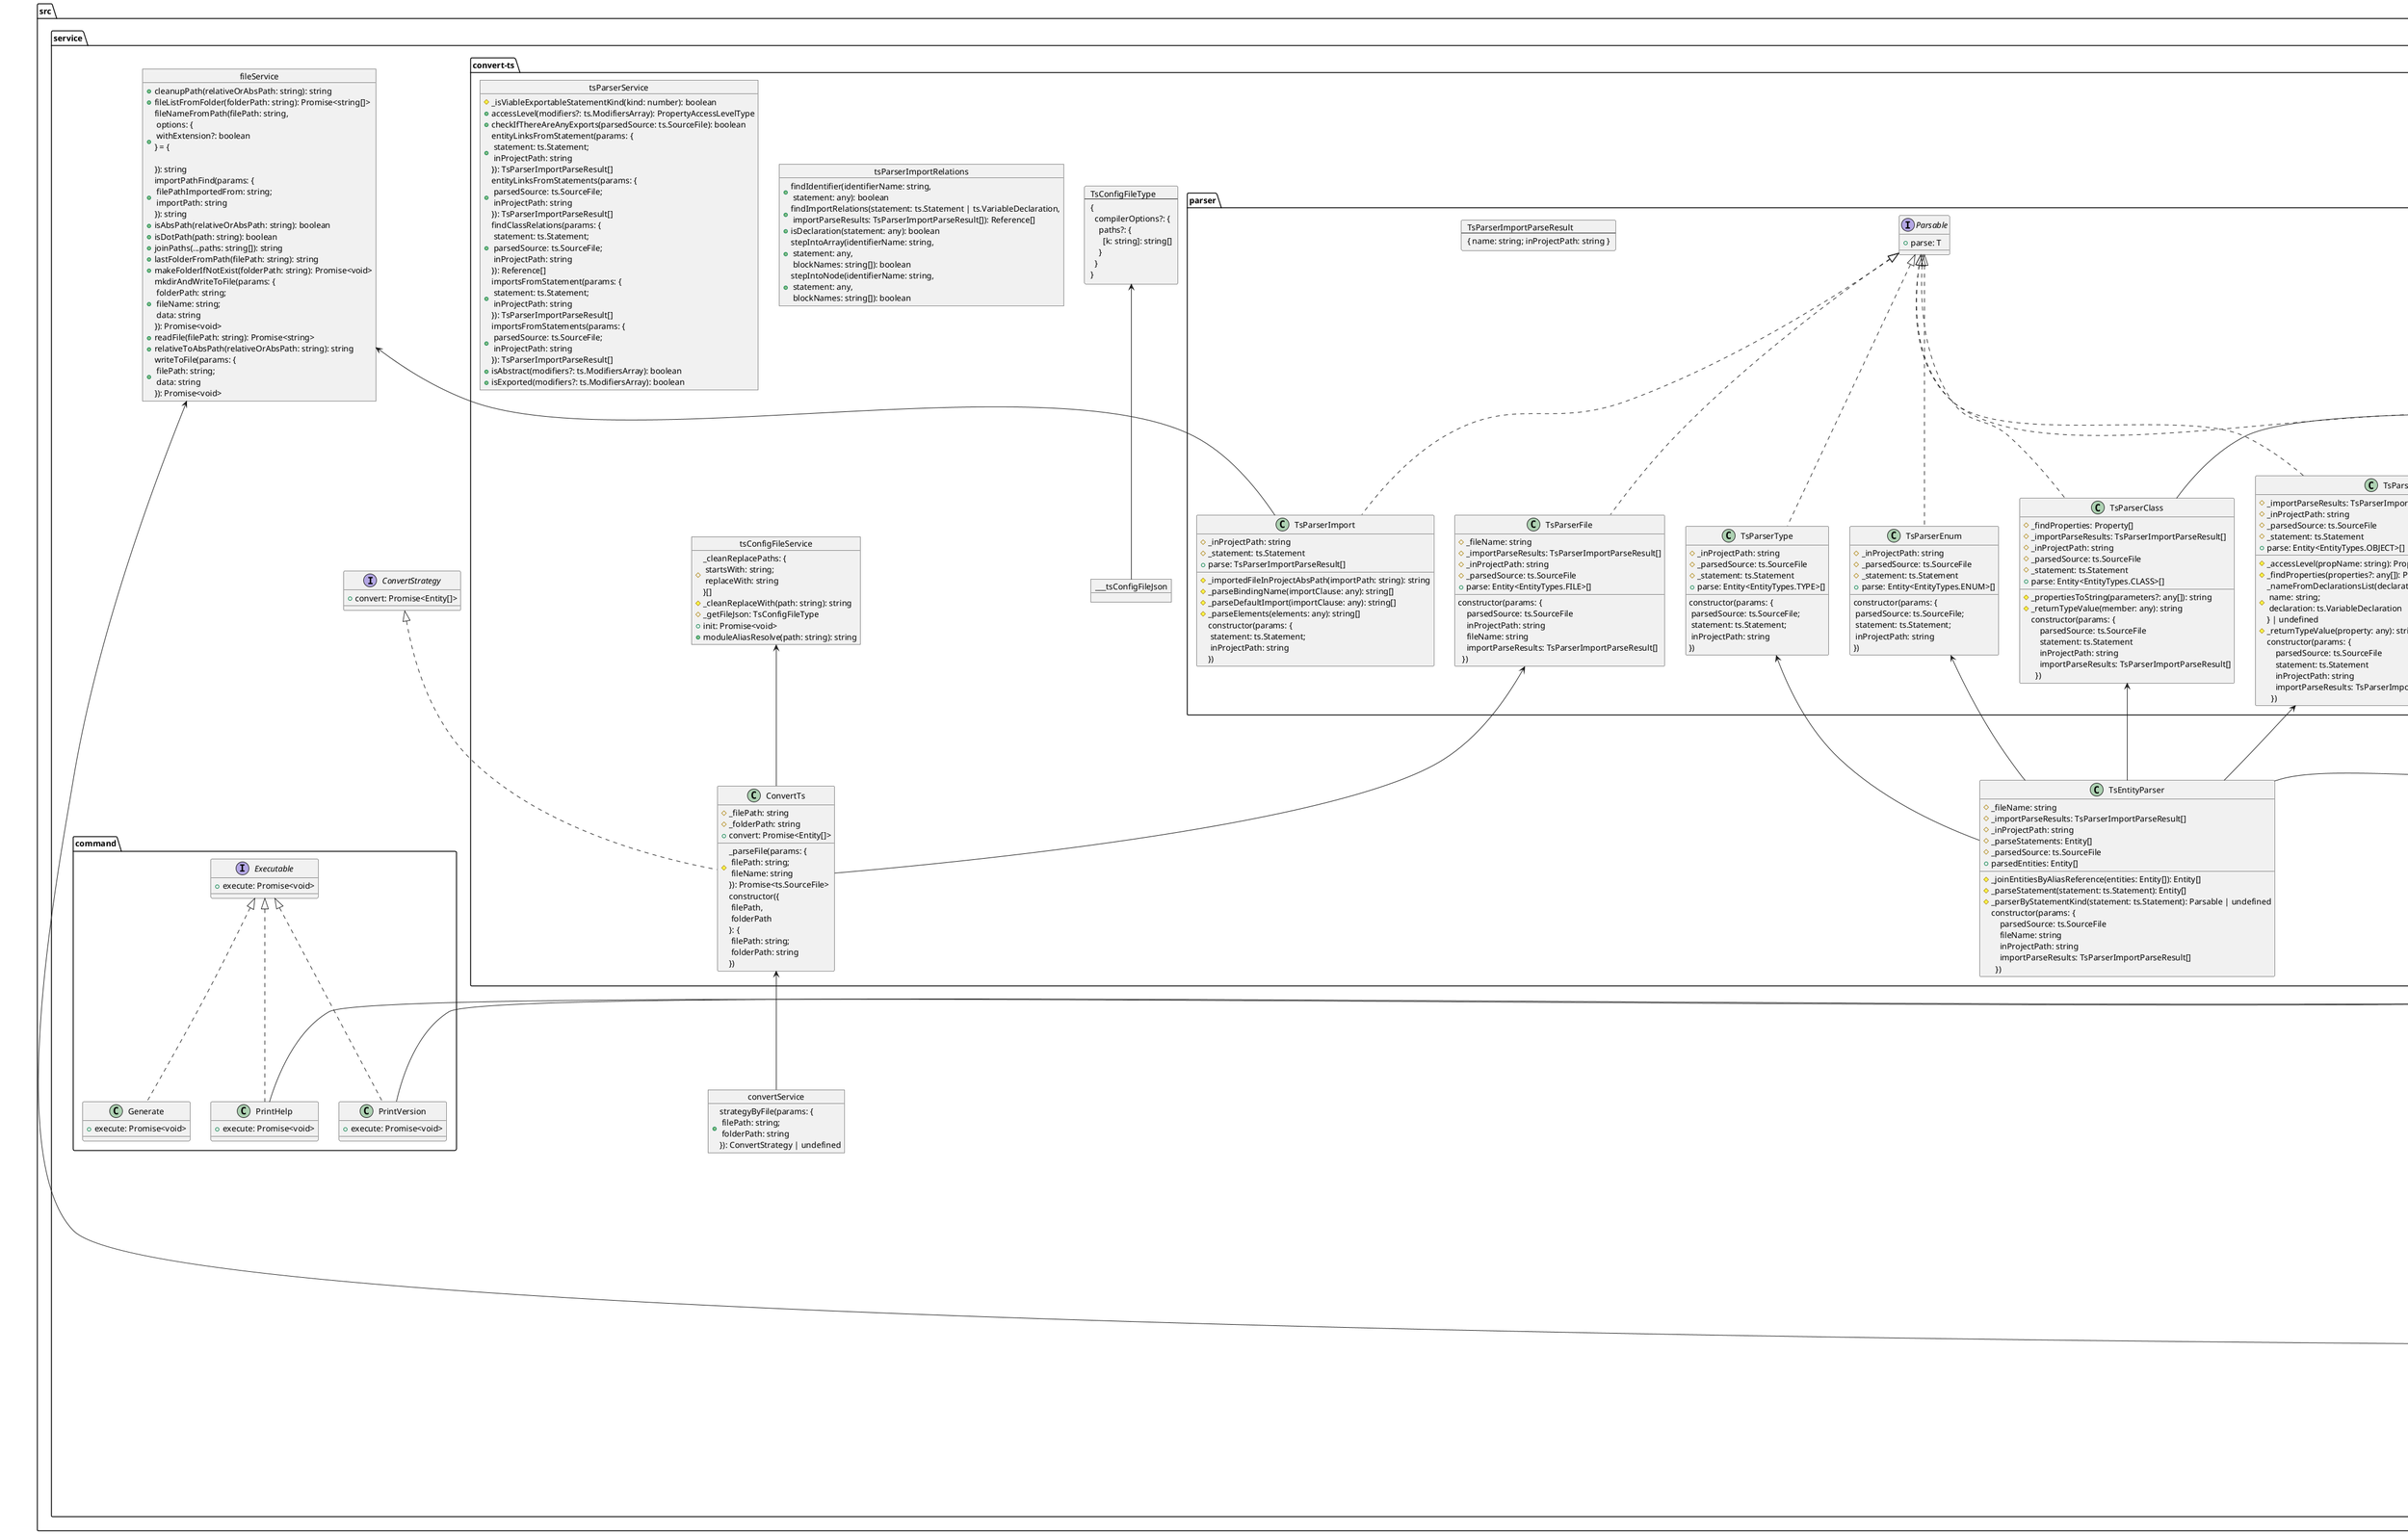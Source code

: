 @startuml
    folder "src" as src_b874d07 {
      folder "dal" as dal_fba75381 {
        card exec_result_4f6edd5d [
          ExecResult
          ---
          {
            stdout: string
            stderr: string
            errorOccurred: boolean
          }
        ]
        object "shellDal" as shell_dal_4f6edd5d {
          + cd(dir: string): void
          + exec(cmd: string): Promise<ExecResult>
          + print(message: string): void
          + pwd: string
        }
      }
      folder "service" as service_c83a6ab5 {
        card args_service_params_d268d804 [
          ArgsServiceParams
          ---
          {
            args: string[]
            options: Options
          }
        ]
        card cli_commands_d268d804 [
          CliCommands
          ---
          minimist.ParsedArgs & {
            help: boolean
            h: boolean
            version: boolean
            v: boolean
          }
        ]
        card cmd_generate_params_d268d804 [
          CmdGenerateParams
          ---
          minimist.ParsedArgs & {
            src: string
            dest: string
            appName: string
            tsConfig: string
          }
        ]
        object "argsService" as args_service_d268d804 {
          + argToObject({\n args,\n options \n}: ArgsServiceParams): T
          + cliCommandOptions: Options
          + cmdGenerateParams: Options
          + selectedCommandCount({\n args,\n options \n}: ArgsServiceParams): number
        }
        object "cliService" as cli_service_317b6b45 {
          + printHelp: void
          + printVersion: void
        }
        interface "ConvertStrategy" as convert_strategy_f40b6b4 {
          + convert: Promise<Entity[]>
        }
        object "convertService" as convert_service_f40b6b4 {
          + strategyByFile(params: {\n filePath: string;\n folderPath: string \n}): ConvertStrategy | undefined
        }
        object "fileService" as file_service_3f424ea5 {
          + cleanupPath(relativeOrAbsPath: string): string
          + fileListFromFolder(folderPath: string): Promise<string[]>
          + fileNameFromPath(filePath: string,\n options: {\n withExtension?: boolean \n} = {\n\n}): string
          + importPathFind(params: {\n filePathImportedFrom: string;\n importPath: string \n}): string
          + isAbsPath(relativeOrAbsPath: string): boolean
          + isDotPath(path: string): boolean
          + joinPaths(...paths: string[]): string
          + lastFolderFromPath(filePath: string): string
          + makeFolderIfNotExist(folderPath: string): Promise<void>
          + mkdirAndWriteToFile(params: {\n folderPath: string;\n fileName: string;\n data: string \n}): Promise<void>
          + readFile(filePath: string): Promise<string>
          + relativeToAbsPath(relativeOrAbsPath: string): string
          + writeToFile(params: {\n filePath: string;\n data: string \n}): Promise<void>
        }
        object "helpService" as help_service_20a1eb92 {
          + text: string
        }
        interface "PrintStrategy" as print_strategy_22861314 {
          + print(params: { entities: Entity[] }): Promise<void>
        }
        card print_std_message_db3f045d [
          PrintStdMessage
          ---
          {
            [key: string]: ExecResult
          }
        ]
        object "shellService" as shell_service_db3f045d {
          # _joinResults(results: PrintStdMessage[]): PrintStdMessage
          + cd: shellDal
          + exec: shellDal
          + print: shellDal
          + printError(message: string): void
          + printStdMessage(...messageArgs: PrintStdMessage[]): void
          + printSuccess(message: string): void
        }
        folder "command" as command_7ebc6e5d {
          interface "Executable" as executable_a85166eb {
            + execute: Promise<void>
          }
          class "Generate" as generate_eb5ef3b0 {
            + execute: Promise<void>
          }
          class "PrintHelp" as print_help_2c3c3bf6 {
            + execute: Promise<void>
          }
          class "PrintVersion" as print_version_dc92b85d {
            + execute: Promise<void>
          }
        }
        folder "convert-ts" as convert_ts_ecf50f67 {
          class "ConvertTs" as convert_ts_e1b382dc {
            # _filePath: string
            # _folderPath: string
            # _parseFile(params: {\n filePath: string;\n fileName: string \n}): Promise<ts.SourceFile>
            constructor({\n filePath,\n folderPath \n}: {\n filePath: string;\n folderPath: string \n})
            + convert: Promise<Entity[]>
          }
          card ts_config_file_type_1baff2da [
            TsConfigFileType
            ---
            {
              compilerOptions?: {
                paths?: {
                  [k: string]: string[]
                }
              }
            }
          ]
          object "___tsConfigFileJson" as ts_config_file_json_1baff2da {
          }
          object "tsConfigFileService" as ts_config_file_service_1baff2da {
            # _cleanReplacePaths: {\n startsWith: string;\n replaceWith: string \n}[]
            # _cleanReplaceWith(path: string): string
            # _getFileJson: TsConfigFileType
            + init: Promise<void>
            + moduleAliasResolve(path: string): string
          }
          class "TsEntityParser" as ts_entity_parser_818f015a {
            # _fileName: string
            # _importParseResults: TsParserImportParseResult[]
            # _inProjectPath: string
            # _joinEntitiesByAliasReference(entities: Entity[]): Entity[]
            # _parseStatement(statement: ts.Statement): Entity[]
            # _parseStatements: Entity[]
            # _parsedSource: ts.SourceFile
            # _parserByStatementKind(statement: ts.Statement): Parsable | undefined
            constructor(params: {\n    parsedSource: ts.SourceFile\n    fileName: string\n    inProjectPath: string\n    importParseResults: TsParserImportParseResult[]\n  })
            + parsedEntities: Entity[]
          }
          object "tsParserImportRelations" as ts_parser_import_relations_b8587b04 {
            + findIdentifier(identifierName: string,\n statement: any): boolean
            + findImportRelations(statement: ts.Statement | ts.VariableDeclaration,\n importParseResults: TsParserImportParseResult[]): Reference[]
            + isDeclaration(statement: any): boolean
            + stepIntoArray(identifierName: string,\n statement: any,\n blockNames: string[]): boolean
            + stepIntoNode(identifierName: string,\n statement: any,\n blockNames: string[]): boolean
          }
          object "tsParserService" as ts_parser_service_a99fa6bc {
            # _isViableExportableStatementKind(kind: number): boolean
            + accessLevel(modifiers?: ts.ModifiersArray): PropertyAccessLevelType
            + checkIfThereAreAnyExports(parsedSource: ts.SourceFile): boolean
            + entityLinksFromStatement(params: {\n statement: ts.Statement;\n inProjectPath: string \n}): TsParserImportParseResult[]
            + entityLinksFromStatements(params: {\n parsedSource: ts.SourceFile;\n inProjectPath: string \n}): TsParserImportParseResult[]
            + findClassRelations(params: {\n statement: ts.Statement;\n parsedSource: ts.SourceFile;\n inProjectPath: string \n}): Reference[]
            + importsFromStatement(params: {\n statement: ts.Statement;\n inProjectPath: string \n}): TsParserImportParseResult[]
            + importsFromStatements(params: {\n parsedSource: ts.SourceFile;\n inProjectPath: string \n}): TsParserImportParseResult[]
            + isAbstract(modifiers?: ts.ModifiersArray): boolean
            + isExported(modifiers?: ts.ModifiersArray): boolean
          }
          folder "parser" as parser_e32aa64f {
            interface "Parsable" as parsable_5aa78fd3 {
              + parse: T
            }
            class "TsParserClass" as ts_parser_class_9848e147 {
              # _findProperties: Property[]
              # _importParseResults: TsParserImportParseResult[]
              # _inProjectPath: string
              # _parsedSource: ts.SourceFile
              # _propertiesToString(parameters?: any[]): string
              # _returnTypeValue(member: any): string
              # _statement: ts.Statement
              constructor(params: {\n    parsedSource: ts.SourceFile\n    statement: ts.Statement\n    inProjectPath: string\n    importParseResults: TsParserImportParseResult[]\n  })
              + parse: Entity<EntityTypes.CLASS>[]
            }
            class "TsParserEnum" as ts_parser_enum_b5f7453a {
              # _inProjectPath: string
              # _parsedSource: ts.SourceFile
              # _statement: ts.Statement
              constructor(params: {\n parsedSource: ts.SourceFile;\n statement: ts.Statement;\n inProjectPath: string \n})
              + parse: Entity<EntityTypes.ENUM>[]
            }
            class "TsParserFile" as ts_parser_file_7df94b8f {
              # _fileName: string
              # _importParseResults: TsParserImportParseResult[]
              # _inProjectPath: string
              # _parsedSource: ts.SourceFile
              constructor(params: {\n    parsedSource: ts.SourceFile\n    inProjectPath: string\n    fileName: string\n    importParseResults: TsParserImportParseResult[]\n  })
              + parse: Entity<EntityTypes.FILE>[]
            }
            card ts_parser_import_parse_result_cf8881d4 [
              TsParserImportParseResult
              ---
              { name: string; inProjectPath: string }
            ]
            class "TsParserImport" as ts_parser_import_cf8881d4 {
              # _importedFileInProjectAbsPath(importPath: string): string
              # _inProjectPath: string
              # _parseBindingName(importClause: any): string[]
              # _parseDefaultImport(importClause: any): string[]
              # _parseElements(elements: any): string[]
              # _statement: ts.Statement
              constructor(params: {\n statement: ts.Statement;\n inProjectPath: string \n})
              + parse: TsParserImportParseResult[]
            }
            class "TsParserInterface" as ts_parser_interface_fda3c7ec {
              # _findProperties: Property[]
              # _inProjectPath: string
              # _parsedSource: ts.SourceFile
              # _statement: ts.Statement
              constructor(params: {\n parsedSource: ts.SourceFile;\n statement: ts.Statement;\n inProjectPath: string \n})
              + parse: Entity<EntityTypes.INTERFACE>[]
            }
            class "TsParserObject" as ts_parser_object_400d2cfc {
              # _accessLevel(propName: string): PropertyAccessLevelType
              # _findProperties(properties?: any[]): Property[]
              # _importParseResults: TsParserImportParseResult[]
              # _inProjectPath: string
              # _nameFromDeclarationsList(declarationList: ts.VariableDeclarationList): {\n name: string;\n declaration: ts.VariableDeclaration \n} | undefined
              # _parsedSource: ts.SourceFile
              # _returnTypeValue(property: any): string
              # _statement: ts.Statement
              constructor(params: {\n    parsedSource: ts.SourceFile\n    statement: ts.Statement\n    inProjectPath: string\n    importParseResults: TsParserImportParseResult[]\n  })
              + parse: Entity<EntityTypes.OBJECT>[]
            }
            class "TsParserType" as ts_parser_type_948f391 {
              # _inProjectPath: string
              # _parsedSource: ts.SourceFile
              # _statement: ts.Statement
              constructor(params: {\n parsedSource: ts.SourceFile;\n statement: ts.Statement;\n inProjectPath: string \n})
              + parse: Entity<EntityTypes.TYPE>[]
            }
          }
        }
        folder "model" as model_367b0d5 {
          class "EntityClass" as entity_class_c3530bcb {
            + IsAbstract: boolean
            + Properties: Property[]
            # _isAbstract: boolean
            # _properties: Property[]
            constructor(params: {\n isAbstract?: boolean;\n properties?: Property[] \n})
          }
          class "EntityEnum" as entity_enum_aa45dd16 {
            + Properties: string[]
            # _properties: string[]
            constructor(params: { properties: string[] })
          }
          class "EntityInterface" as entity_interface_4f072400 {
            + Properties: Property[]
            + References: Reference[]
            # _properties: Property[]
            # _references: Reference[]
            constructor(params: {\n references?: Reference[];\n properties?: Property[] \n})
          }
          class "EntityObject" as entity_object_72801f10 {
            + AliasReference: string
            + Properties: Property[]
            # _aliasReference: string
            # _properties: Property[]
            constructor(params: {\n properties?: Property[];\n aliasReference?: string \n})
          }
          class "EntityType" as entity_type_d40d85d {
            + ReturnType: string
            # _returnType: string
            constructor(params: { returnType: string })
          }
          card entity_meta_b03468e8 [
            EntityMeta
            ---
            T extends EntityTypes.CLASS     ? EntityClass
              : T extends EntityTypes.ENUM      ? EntityEnum
              : T extends EntityTypes.INTERFACE ? EntityInterface
              : T extends EntityTypes.OBJECT    ? EntityObject
              : T extends EntityTypes.TYPE      ? EntityType
              : T extends EntityTypes.FILE      ? undefined
              : unknown
          ]
          class "Entity" as entity_b03468e8 {
            + Id: string
            + InProjectPath: string
            + IsExported: boolean
            + Meta: EntityMeta<T>
            + Name: string
            + References: Reference[]
            + References(references: Reference[])
            + SortByName(a: Entity,\n b: Entity): number
            + Type: T
            # _inProjectPath: string
            # _isExported: boolean
            # _meta: EntityMeta<T>
            # _name: string
            # _references: Reference[]
            # _type: T
            constructor(params: {\n    type: T\n    name: string\n    inProjectPath: string\n    isExported: boolean\n    references?: Reference[]\n    meta: EntityMeta<T>\n  })
            + removeIgnoredReferences(ignoredPaths: string[]): void
          }
          interface "Locatable" as locatable_573e15ac {
            + Id: string
            + Name: string
            + InProjectPath: string
          }
          class "Property" as property_96110b14 {
            + AccessLevel: PropertyAccessLevelType
            + FunctionParams: string | undefined
            + IsAbstract: boolean
            + Name: string
            + ReturnType: string
            + SortByName(a: Property,\n b: Property): number
            # _accessLevel: PropertyAccessLevelType
            # _functionParams: string | undefined
            # _isAbstract: boolean
            # _name: string
            # _returnType: string
            constructor(params: {\n    name: string\n    returnType: string\n    accessLevel?: PropertyAccessLevelType\n    isAbstract?: boolean\n    functionParams?: string\n  })
          }
          interface "Referencable" as referencable_5553ad7 {
            + References: Reference[]
          }
          card reference_direction_a6f99758 [
            ReferenceDirection
            ---
            'up' | 'down' | 'left' | 'right'
          ]
          class "Reference" as reference_a6f99758 {
            + Direction: ReferenceDirection | undefined
            + Id: string
            + InProjectPath: string
            + Name: string
            + Type: ReferenceType
            # _direction: ReferenceDirection
            # _inProjectPath: string
            # _name: string
            # _type: ReferenceType
            constructor(params: {\n name: string;\n inProjectPath: string;\n type: ReferenceType;\n direction?: ReferenceDirection \n})
          }
        }
        folder "print-puml" as print_puml_3460a902 {
          class "PumlDocument" as puml_document_f0161d62 {
            # _print: string[]
            # _templateEnd: string
            # _templateStart: string
          }
          abstract "PumlEntity" as puml_entity_85c02856 {
            + Children: PumlEntity[]
            # _children: PumlEntity[]
            # _indentRows(templates: string[]): string[]
            # {abstract} _print: string[]
            # _relations: PumlRelation[]
            # {abstract} _templateEnd: string
            # {abstract} _templateStart: string
            + addChildren(printable: PumlEntity): void
            + print: string
            + printRelations: string
          }
          class "PumlGroup" as puml_group_19ed5812 {
            + GroupPath: string
            + Id: string
            + Name: string
            + Type: PumlGroupType
            # _groupPath: string
            # _name: string
            # _print: string[]
            # _printGroups(groups: { [k: string]: PumlGroup }): string
            # _templateEnd: string
            # _templateStart: string
            # _type: PumlGroupType
            constructor(params: {\n name: string;\n type: PumlGroupType;\n groupPath: string \n})
            + groups: { [k: string]: PumlGroup }
          }
          class "PumlPrint" as puml_print_4aa046fc {
            # _destinationPath: string
            # _fileName:  = vision.puml
            # _flattenGroups(group: PumlGroup): PumlGroup | undefined
            # _generateGroups(entities: Entity[]): void
            # _pumlRelationStrings: string[]
            # _rootGroup: PumlGroup
            # _writeToFile(data: string): Promise<void>
            constructor(params: {\n appName?: string;\n destinationPath: string \n})
            + print(params: { entities: Entity[] }): Promise<void>
          }
          class "PumlRelation" as puml_relation_ddbc15eb {
            # _fromEntity: Entity
            # _linkByReferenceType: string
            # _reference: Reference
            constructor(params: {\n reference: Reference;\n fromEntity: Entity \n})
            + print: string
          }
          object "pumlService" as puml_service_f506c030 {
            + printableStrategyFromEntity(entity: Entity): PumlEntity | undefined
          }
          folder "printable-entity" as printable_entity_91ba4e0 {
            class "PumlPrintableClass" as puml_printable_class_4b11e257 {
              # _entity: Entity<EntityTypes.CLASS>
              # _print: string[]
              # _printProperty(property: Property): string
              # _templateEnd: string
              # _templateStart: string
              constructor(params: { entity: Entity<EntityTypes.CLASS> })
            }
            class "PumlPrintableEnum" as puml_printable_enum_1725040a {
              # _entity: Entity<EntityTypes.ENUM>
              # _print: string[]
              # _templateEnd: string
              # _templateStart: string
              constructor(params: { entity: Entity<EntityTypes.ENUM> })
            }
            class "PumlPrintableFile" as puml_printable_file_3f271d9f {
              # _entity: Entity<EntityTypes.FILE>
              # _print: string[]
              # _templateEnd: string
              # _templateStart: string
              constructor(params: { entity: Entity<EntityTypes.FILE> })
            }
            class "PumlPrintableInterface" as puml_printable_interface_2621ae9c {
              # _entity: Entity<EntityTypes.INTERFACE>
              # _print: string[]
              # _printProperty(property: Property): string
              # _templateEnd: string
              # _templateStart: string
              constructor(params: { entity: Entity<EntityTypes.INTERFACE> })
            }
            class "PumlPrintableObject" as puml_printable_object_736b458c {
              # _entity: Entity<EntityTypes.OBJECT>
              # _print: string[]
              # _printProperty(property: Property): string
              # _templateEnd: string
              # _templateStart: string
              constructor(params: { entity: Entity<EntityTypes.OBJECT> })
            }
            class "PumlPrintableProperty" as puml_printable_property_2d23f5de {
              # _abstractAttribute: string
              # _accessLevel: string
              # _addNewRows(template: string): string
              # _print: string[]
              # _property: Property
              # _propertyName: string
              # _templateEnd: string
              # _templateStart: string
              constructor(params: { property: Property })
            }
            class "PumlPrintableType" as puml_printable_type_f482c241 {
              # _entity: Entity<EntityTypes.TYPE>
              # _print: string[]
              # _templateEnd: string
              # _templateStart: string
              constructor(params: { entity: Entity<EntityTypes.TYPE> })
            }
            class "PumlPrintableWrapper" as puml_printable_wrapper_e6265aaa {
              # _print: string[]
              # _templateEnd: string
              # _templateStart: string
              constructor(protected readonly _string: string)
            }
          }
        }
      }
    }
  cli_service_317b6b45 -up-> help_service_20a1eb92
  cli_service_317b6b45 -up-> shell_service_db3f045d
  generate_eb5ef3b0 .up.|> executable_a85166eb
  print_help_2c3c3bf6 -up-> cli_service_317b6b45
  print_help_2c3c3bf6 .up.|> executable_a85166eb
  print_version_dc92b85d -up-> cli_service_317b6b45
  print_version_dc92b85d .up.|> executable_a85166eb
  convert_service_f40b6b4 -up-> convert_ts_e1b382dc
  convert_ts_e1b382dc -up-> ts_parser_file_7df94b8f
  convert_ts_e1b382dc -up-> ts_config_file_service_1baff2da
  convert_ts_e1b382dc .up.|> convert_strategy_f40b6b4
  ts_parser_class_9848e147 -up-> property_96110b14
  ts_parser_class_9848e147 .up.|> parsable_5aa78fd3
  ts_parser_enum_b5f7453a .up.|> parsable_5aa78fd3
  ts_parser_file_7df94b8f .up.|> parsable_5aa78fd3
  ts_parser_import_cf8881d4 -up-> file_service_3f424ea5
  ts_parser_import_cf8881d4 .up.|> parsable_5aa78fd3
  ts_parser_interface_fda3c7ec -up-> property_96110b14
  ts_parser_interface_fda3c7ec .up.|> parsable_5aa78fd3
  ts_parser_object_400d2cfc -up-> property_96110b14
  ts_parser_object_400d2cfc .up.|> parsable_5aa78fd3
  ts_parser_type_948f391 .up.|> parsable_5aa78fd3
  ts_config_file_json_1baff2da -up-> ts_config_file_type_1baff2da
  ts_entity_parser_818f015a -up-> ts_parser_class_9848e147
  ts_entity_parser_818f015a -up-> ts_parser_enum_b5f7453a
  ts_entity_parser_818f015a -up-> ts_parser_interface_fda3c7ec
  ts_entity_parser_818f015a -up-> ts_parser_object_400d2cfc
  ts_entity_parser_818f015a -up-> ts_parser_type_948f391
  entity_b03468e8 -up-> entity_meta_b03468e8
  entity_b03468e8 .up.|> locatable_573e15ac
  entity_b03468e8 .up.|> referencable_5553ad7
  reference_a6f99758 -up-> reference_direction_a6f99758
  reference_a6f99758 .up.|> locatable_573e15ac
  puml_printable_class_4b11e257 -up-> entity_b03468e8
  puml_printable_class_4b11e257 -up-> property_96110b14
  puml_printable_class_4b11e257 -up-> puml_printable_property_2d23f5de
  puml_printable_class_4b11e257 -up-|> puml_entity_85c02856
  puml_printable_enum_1725040a -up-> entity_b03468e8
  puml_printable_enum_1725040a -up-|> puml_entity_85c02856
  puml_printable_file_3f271d9f -up-> entity_b03468e8
  puml_printable_file_3f271d9f -up-|> puml_entity_85c02856
  puml_printable_interface_2621ae9c -up-> entity_b03468e8
  puml_printable_interface_2621ae9c -up-> puml_printable_property_2d23f5de
  puml_printable_interface_2621ae9c -up-|> puml_entity_85c02856
  puml_printable_object_736b458c -up-> entity_b03468e8
  puml_printable_object_736b458c -up-> property_96110b14
  puml_printable_object_736b458c -up-> puml_printable_property_2d23f5de
  puml_printable_object_736b458c -up-|> puml_entity_85c02856
  puml_printable_property_2d23f5de -up-> property_96110b14
  puml_printable_property_2d23f5de -up-|> puml_entity_85c02856
  puml_printable_type_f482c241 -up-> entity_b03468e8
  puml_printable_type_f482c241 -up-|> puml_entity_85c02856
  puml_printable_wrapper_e6265aaa -up-|> puml_entity_85c02856
  puml_document_f0161d62 -up-|> puml_entity_85c02856
  puml_group_19ed5812 -up-> puml_group_19ed5812
  puml_group_19ed5812 -up-|> puml_entity_85c02856
  puml_print_4aa046fc -up-> file_service_3f424ea5
  puml_print_4aa046fc -up-> puml_printable_wrapper_e6265aaa
  puml_print_4aa046fc -up-> puml_group_19ed5812
  puml_print_4aa046fc .up.|> print_strategy_22861314
  puml_relation_ddbc15eb -up-> entity_b03468e8
  puml_relation_ddbc15eb -up-> reference_a6f99758
  puml_service_f506c030 -up-> puml_printable_class_4b11e257
  puml_service_f506c030 -up-> puml_printable_enum_1725040a
  puml_service_f506c030 -up-> puml_printable_file_3f271d9f
  puml_service_f506c030 -up-> puml_printable_interface_2621ae9c
  puml_service_f506c030 -up-> puml_printable_object_736b458c
  puml_service_f506c030 -up-> puml_printable_type_f482c241
  shell_service_db3f045d -up-> shell_dal_4f6edd5d
  shell_service_db3f045d -up-> print_std_message_db3f045d
@enduml